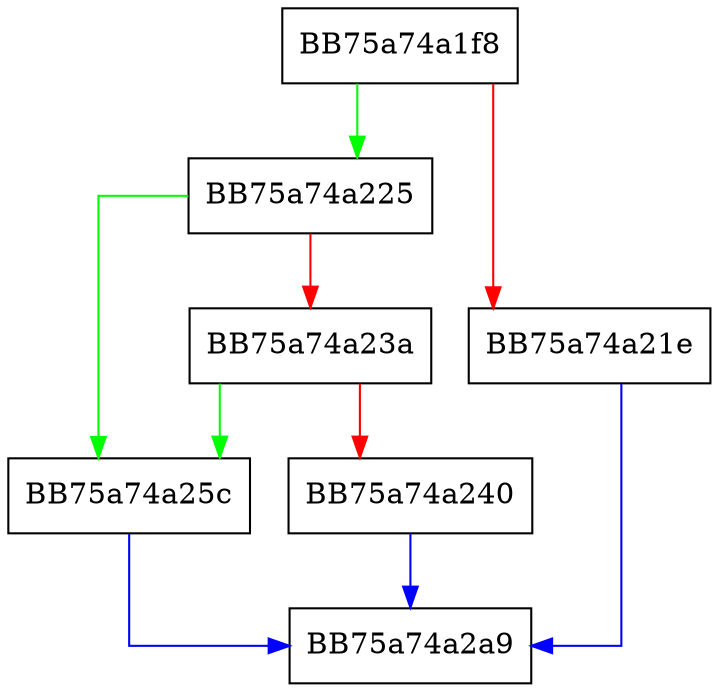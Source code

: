 digraph FindOrCreateProcessInfoItem {
  node [shape="box"];
  graph [splines=ortho];
  BB75a74a1f8 -> BB75a74a225 [color="green"];
  BB75a74a1f8 -> BB75a74a21e [color="red"];
  BB75a74a21e -> BB75a74a2a9 [color="blue"];
  BB75a74a225 -> BB75a74a25c [color="green"];
  BB75a74a225 -> BB75a74a23a [color="red"];
  BB75a74a23a -> BB75a74a25c [color="green"];
  BB75a74a23a -> BB75a74a240 [color="red"];
  BB75a74a240 -> BB75a74a2a9 [color="blue"];
  BB75a74a25c -> BB75a74a2a9 [color="blue"];
}